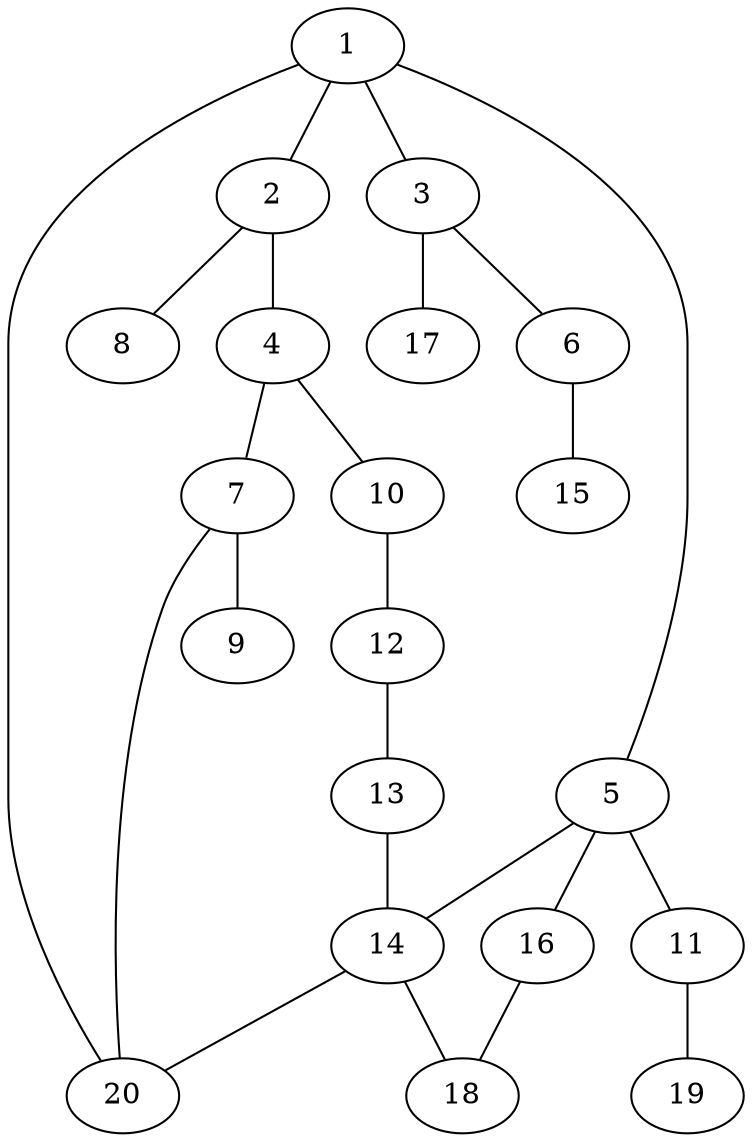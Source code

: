 graph graphname {1--2
1--3
1--5
1--20
2--4
2--8
3--6
3--17
4--7
4--10
5--11
5--14
5--16
6--15
7--9
7--20
10--12
11--19
12--13
13--14
14--18
14--20
16--18
}